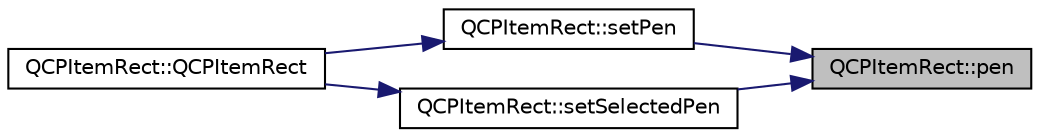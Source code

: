 digraph "QCPItemRect::pen"
{
 // LATEX_PDF_SIZE
  edge [fontname="Helvetica",fontsize="10",labelfontname="Helvetica",labelfontsize="10"];
  node [fontname="Helvetica",fontsize="10",shape=record];
  rankdir="RL";
  Node1 [label="QCPItemRect::pen",height=0.2,width=0.4,color="black", fillcolor="grey75", style="filled", fontcolor="black",tooltip=" "];
  Node1 -> Node2 [dir="back",color="midnightblue",fontsize="10",style="solid",fontname="Helvetica"];
  Node2 [label="QCPItemRect::setPen",height=0.2,width=0.4,color="black", fillcolor="white", style="filled",URL="$classQCPItemRect.html#a483c0da5a17e1646cd17ddea2c124e7d",tooltip=" "];
  Node2 -> Node3 [dir="back",color="midnightblue",fontsize="10",style="solid",fontname="Helvetica"];
  Node3 [label="QCPItemRect::QCPItemRect",height=0.2,width=0.4,color="black", fillcolor="white", style="filled",URL="$classQCPItemRect.html#a412ad1579f7a1fba453d0fa28c496cbc",tooltip=" "];
  Node1 -> Node4 [dir="back",color="midnightblue",fontsize="10",style="solid",fontname="Helvetica"];
  Node4 [label="QCPItemRect::setSelectedPen",height=0.2,width=0.4,color="black", fillcolor="white", style="filled",URL="$classQCPItemRect.html#a52a1bcb2dc753a538e406a2ba3cf21ce",tooltip=" "];
  Node4 -> Node3 [dir="back",color="midnightblue",fontsize="10",style="solid",fontname="Helvetica"];
}
